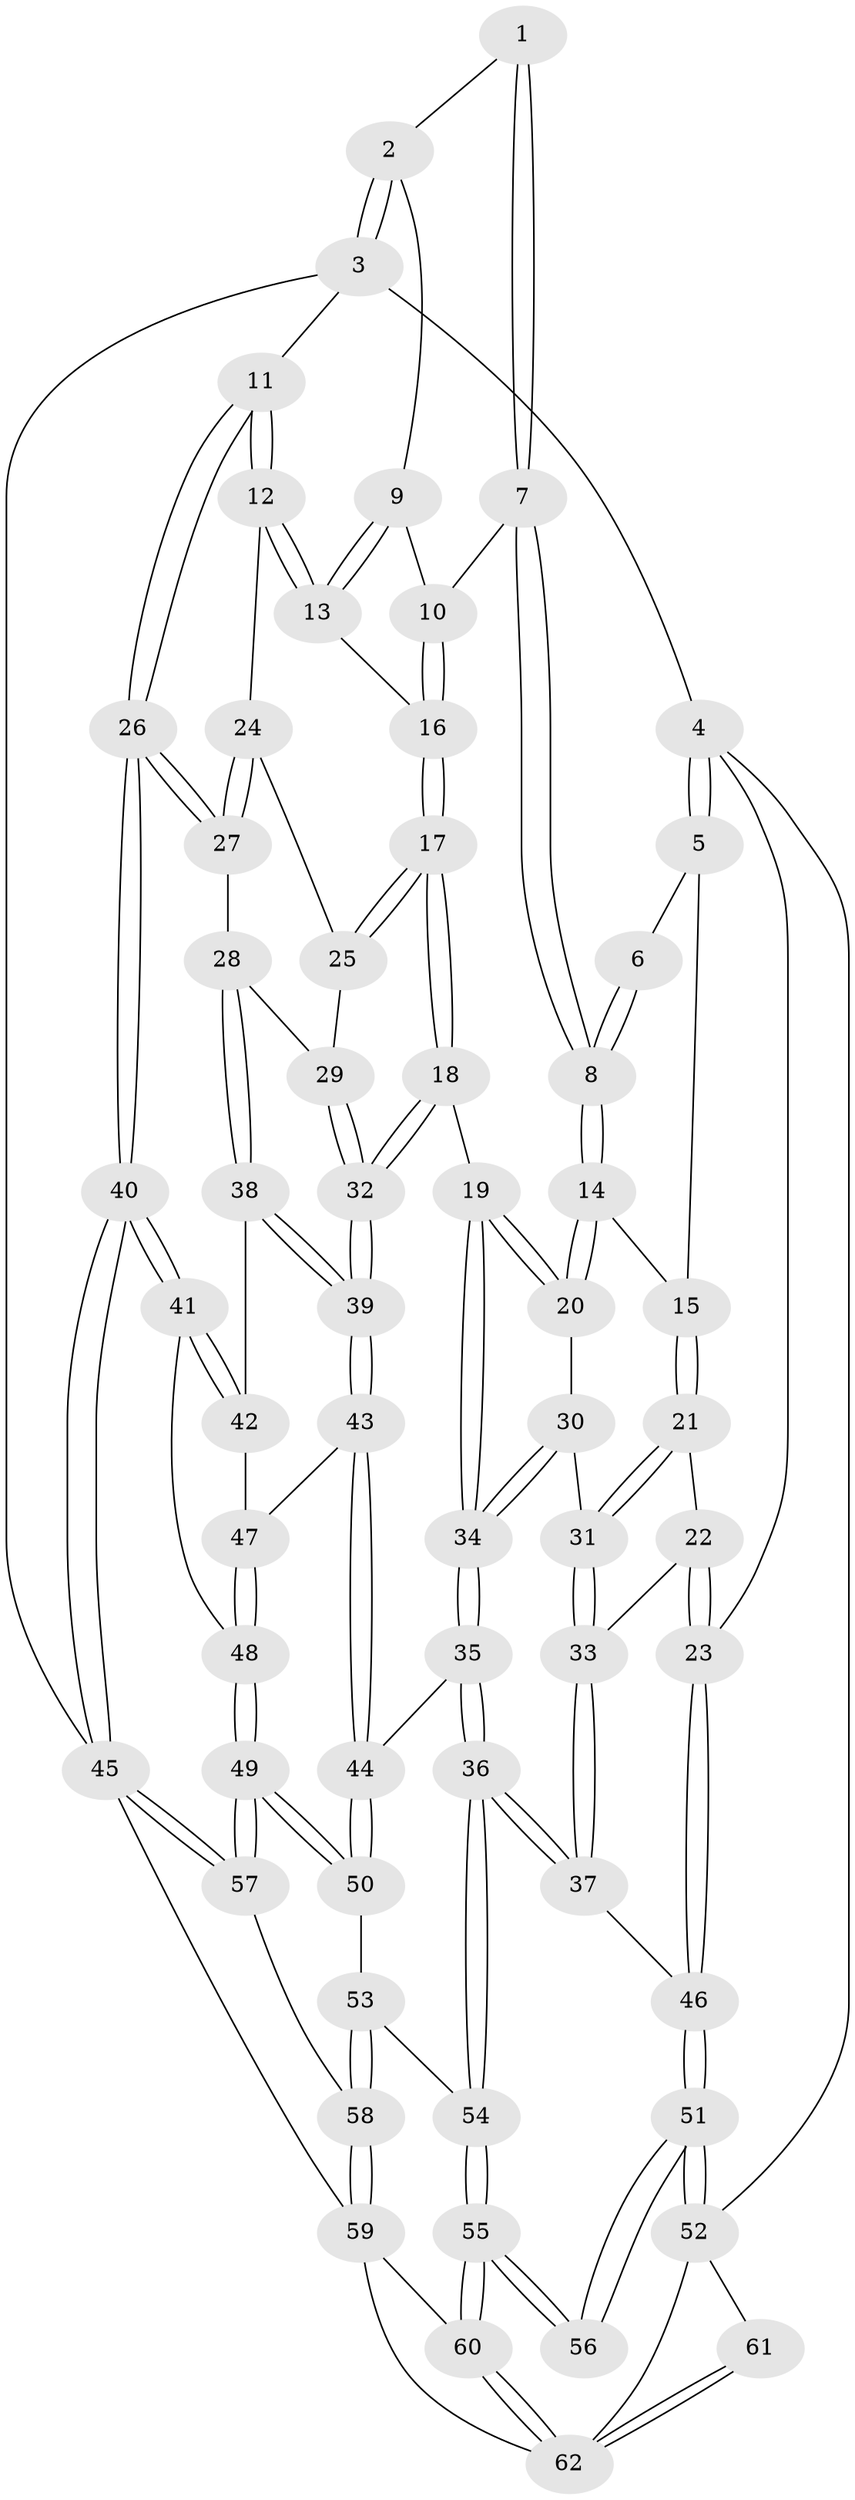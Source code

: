 // coarse degree distribution, {4: 0.3888888888888889, 6: 0.08333333333333333, 3: 0.25, 5: 0.25, 2: 0.027777777777777776}
// Generated by graph-tools (version 1.1) at 2025/24/03/03/25 07:24:36]
// undirected, 62 vertices, 151 edges
graph export_dot {
graph [start="1"]
  node [color=gray90,style=filled];
  1 [pos="+0.5784243326637533+0"];
  2 [pos="+0.7908574482994101+0"];
  3 [pos="+1+0"];
  4 [pos="+0+0"];
  5 [pos="+0.08713426847864397+0"];
  6 [pos="+0.1629920123963383+0"];
  7 [pos="+0.5089229126319079+0.09992797411222022"];
  8 [pos="+0.46577963514071785+0.14488233226444672"];
  9 [pos="+0.7553015866710692+0"];
  10 [pos="+0.610139603173632+0.16074027755749856"];
  11 [pos="+1+0.12923900112176834"];
  12 [pos="+0.8667760352065758+0.24955466119439584"];
  13 [pos="+0.7506707633392841+0.16230524897040355"];
  14 [pos="+0.4107029738854158+0.2176378051221514"];
  15 [pos="+0.2211882537412241+0.1505009116665003"];
  16 [pos="+0.6514658342430685+0.24915119648358514"];
  17 [pos="+0.6245972924664334+0.3424237279333043"];
  18 [pos="+0.6076104325926133+0.36768053780147153"];
  19 [pos="+0.5557161877453136+0.36778491962668336"];
  20 [pos="+0.4501391830673933+0.29348616929483357"];
  21 [pos="+0.17826395639924603+0.22872632217148195"];
  22 [pos="+0.07647539422227195+0.3009328285101523"];
  23 [pos="+0+0.3944387670855947"];
  24 [pos="+0.8637151959755741+0.25363761908549337"];
  25 [pos="+0.8444790460773788+0.2756622583683578"];
  26 [pos="+1+0.4509843296321016"];
  27 [pos="+0.9104702335758468+0.43380318265826273"];
  28 [pos="+0.8739400076141427+0.4351204745671228"];
  29 [pos="+0.8320519401276391+0.3788218460756341"];
  30 [pos="+0.31318435117352655+0.4066808117988619"];
  31 [pos="+0.2703608459444166+0.41321058165995045"];
  32 [pos="+0.6349475497572438+0.3989857017699083"];
  33 [pos="+0.21727539710037277+0.4914573086592331"];
  34 [pos="+0.43708303158059875+0.5466895263243671"];
  35 [pos="+0.431123296676778+0.5712367761438174"];
  36 [pos="+0.3244398178705836+0.7086867489479616"];
  37 [pos="+0.19406317176835405+0.5660456919585415"];
  38 [pos="+0.8165265651847103+0.49218114924523876"];
  39 [pos="+0.6815488981030376+0.48790303087059006"];
  40 [pos="+1+0.6447910314673162"];
  41 [pos="+1+0.6548682166004245"];
  42 [pos="+0.85161259718933+0.5605590600795558"];
  43 [pos="+0.6727360675400096+0.5980491637996984"];
  44 [pos="+0.6624385205489508+0.6215563248192109"];
  45 [pos="+1+0.8837445639930637"];
  46 [pos="+0+0.5350230448612006"];
  47 [pos="+0.812465815563721+0.6038527413984793"];
  48 [pos="+0.8737847470065532+0.7825746273957427"];
  49 [pos="+0.831488774178083+0.8135173386302215"];
  50 [pos="+0.6628769178716492+0.6383085046446373"];
  51 [pos="+0+0.6462805364492881"];
  52 [pos="+0+0.7667836755293521"];
  53 [pos="+0.5141348186940511+0.8021585920786642"];
  54 [pos="+0.33074210558851413+0.7728662520568952"];
  55 [pos="+0.3017266637917126+0.815666794263581"];
  56 [pos="+0.2631307603256422+0.8137098094948968"];
  57 [pos="+0.7509407064503889+0.9931635255805709"];
  58 [pos="+0.7399611996837717+1"];
  59 [pos="+0.7253470225772626+1"];
  60 [pos="+0.26473629272373184+1"];
  61 [pos="+0.04127807397897477+0.8686188067609599"];
  62 [pos="+0.15004357221650755+1"];
  1 -- 2;
  1 -- 7;
  1 -- 7;
  2 -- 3;
  2 -- 3;
  2 -- 9;
  3 -- 4;
  3 -- 11;
  3 -- 45;
  4 -- 5;
  4 -- 5;
  4 -- 23;
  4 -- 52;
  5 -- 6;
  5 -- 15;
  6 -- 8;
  6 -- 8;
  7 -- 8;
  7 -- 8;
  7 -- 10;
  8 -- 14;
  8 -- 14;
  9 -- 10;
  9 -- 13;
  9 -- 13;
  10 -- 16;
  10 -- 16;
  11 -- 12;
  11 -- 12;
  11 -- 26;
  11 -- 26;
  12 -- 13;
  12 -- 13;
  12 -- 24;
  13 -- 16;
  14 -- 15;
  14 -- 20;
  14 -- 20;
  15 -- 21;
  15 -- 21;
  16 -- 17;
  16 -- 17;
  17 -- 18;
  17 -- 18;
  17 -- 25;
  17 -- 25;
  18 -- 19;
  18 -- 32;
  18 -- 32;
  19 -- 20;
  19 -- 20;
  19 -- 34;
  19 -- 34;
  20 -- 30;
  21 -- 22;
  21 -- 31;
  21 -- 31;
  22 -- 23;
  22 -- 23;
  22 -- 33;
  23 -- 46;
  23 -- 46;
  24 -- 25;
  24 -- 27;
  24 -- 27;
  25 -- 29;
  26 -- 27;
  26 -- 27;
  26 -- 40;
  26 -- 40;
  27 -- 28;
  28 -- 29;
  28 -- 38;
  28 -- 38;
  29 -- 32;
  29 -- 32;
  30 -- 31;
  30 -- 34;
  30 -- 34;
  31 -- 33;
  31 -- 33;
  32 -- 39;
  32 -- 39;
  33 -- 37;
  33 -- 37;
  34 -- 35;
  34 -- 35;
  35 -- 36;
  35 -- 36;
  35 -- 44;
  36 -- 37;
  36 -- 37;
  36 -- 54;
  36 -- 54;
  37 -- 46;
  38 -- 39;
  38 -- 39;
  38 -- 42;
  39 -- 43;
  39 -- 43;
  40 -- 41;
  40 -- 41;
  40 -- 45;
  40 -- 45;
  41 -- 42;
  41 -- 42;
  41 -- 48;
  42 -- 47;
  43 -- 44;
  43 -- 44;
  43 -- 47;
  44 -- 50;
  44 -- 50;
  45 -- 57;
  45 -- 57;
  45 -- 59;
  46 -- 51;
  46 -- 51;
  47 -- 48;
  47 -- 48;
  48 -- 49;
  48 -- 49;
  49 -- 50;
  49 -- 50;
  49 -- 57;
  49 -- 57;
  50 -- 53;
  51 -- 52;
  51 -- 52;
  51 -- 56;
  51 -- 56;
  52 -- 61;
  52 -- 62;
  53 -- 54;
  53 -- 58;
  53 -- 58;
  54 -- 55;
  54 -- 55;
  55 -- 56;
  55 -- 56;
  55 -- 60;
  55 -- 60;
  57 -- 58;
  58 -- 59;
  58 -- 59;
  59 -- 60;
  59 -- 62;
  60 -- 62;
  60 -- 62;
  61 -- 62;
  61 -- 62;
}
